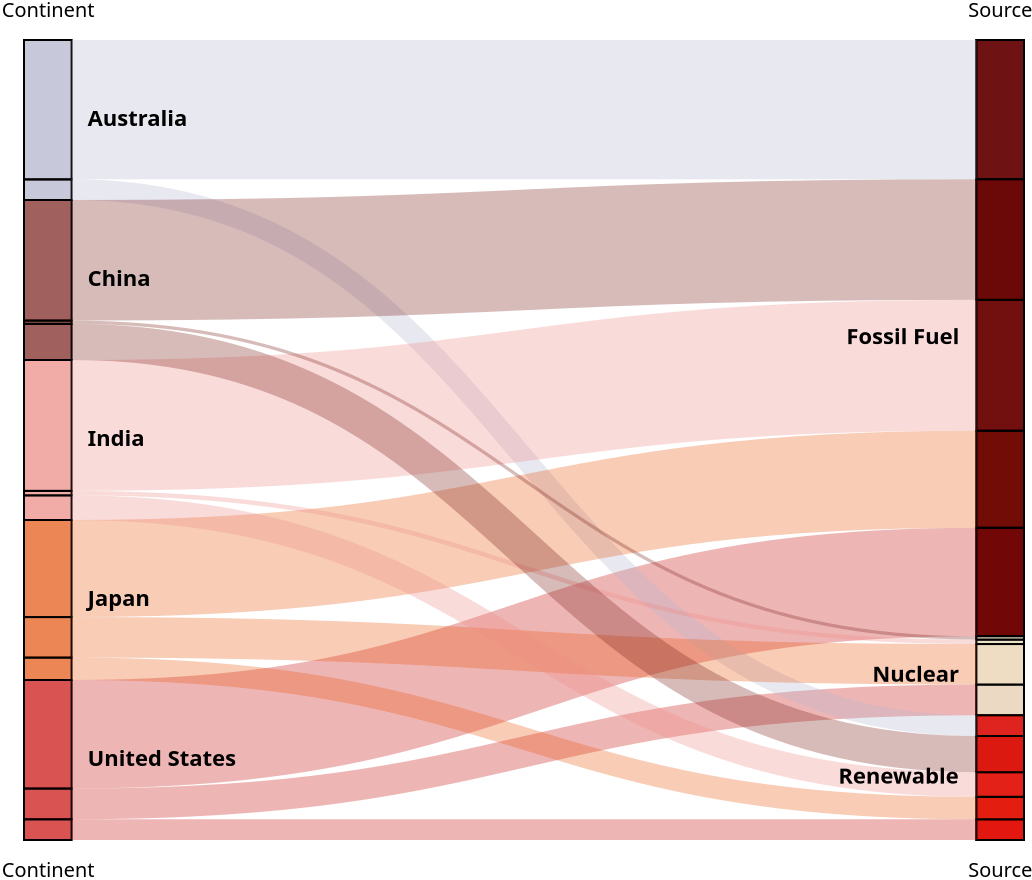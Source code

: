 {
    "$schema": "https://vega.github.io/schema/vega/v3.0.json",
    "height": 400,
    "width": 500,
    "data": [
      {
        "name": "rawData",
        "values": [
          {
            "continent": "United States",
            "status": "Renewable",
            "number": 12.95,
            "stk1": "United",
            "stk2": "Renewable",
            "size": 12.95
          },
          {
            "continent": "United States",
            "status": "Nuclear",
            "number": 19.23,
            "stk1": "United States",
            "stk2": "Nuclear",
            "size": 19.23
          },
          {
            "continent": "United States",
            "status": "Fossil Fuel",
            "number": 67.82,
            "stk1": "United States",
            "stk2": "Fossil Fuel",
            "size": 67.82
          },
  
  
  
  
  
          {
            "continent": "Australia",
            "status": "Renewable",
            "number": 12.95,
            "stk1": "Australia",
            "stk2": "Renewable",
            "size": 12.95
          },
          {
            "continent": "Australia",
            "status": "Nuclear",
            "number": 0,
            "stk1": "Australia",
            "stk2": "Nuclear",
            "size": 0
          },
          {
            "continent": "Australia",
            "status": "Fossil Fuel",
            "number": 87.05,
            "stk1": "Australia",
            "stk2": "Fossil Fuel",
            "size": 87.05
          },
  
          
  
  
  
  
          {
            "continent": "Japan",
            "status": "Renewable",
            "number": 14.03,
            "stk1": "Japan",
            "stk2": "Renewable",
            "size": 14.03
          },
          {
            "continent": "Japan",
            "status": "Nuclear",
            "number": 25.30,
            "stk1": "Nuclear",
            "stk2": "Renewable",
            "size": 25.30
          },
          {
            "continent": "Japan",
            "status": "Fossil Fuel",
            "number": 60.67,
            "stk1": "Japan",
            "stk2": "Fossil Fuel",
            "size": 60.67
          },
  
  
  
  
  
  
  
          {
            "continent": "India",
            "status": "Renewable",
            "number": 15.41,
            "stk1": "India",
            "stk2": "Renewable",
            "size": 15.41
          },
          {
            "continent": "India",
            "status": "Nuclear",
            "number": 2.8,
            "stk1": "India",
            "stk2": "Nuclear",
            "size": 2.8
          },
          {
            "continent": "India",
            "status": "Fossil Fuel",
            "number": 81.79,
            "stk1": "India",
            "stk2": "Fossil Fuel",
            "size": 81.79
          },
  
  
  
  
  
  
  
          {
            "continent": "China",
            "status": "Renewable",
            "number": 22.61,
            "stk1": "China",
            "stk2": "Renewable",
            "size": 22.61
          },
          {
            "continent": "China",
            "status": "Nuclear",
            "number": 2.05,
            "stk1": "China",
            "stk2": "Nuclear",
            "size": 2.05
          },
          {
            "continent": "China",
            "status": "Fossil Fuel",
            "number": 75.34,
            "stk1": "China",
            "stk2": "Fossil Fuel",
            "size": 75.34
          }
        ],
        "transform": [
          {"type": "formula", "expr": "datum['continent']", "as": "stk1"},
          {"type": "formula", "expr": "datum.status", "as": "stk2"},
          {"type": "formula", "expr": "datum.number", "as": "size"}
        ]
      },
      {
        "name": "nodes",
        "source": "rawData",
        "transform": [
          {"type": "formula", "expr": "datum.stk1+datum.stk2", "as": "key"},
          {"type": "fold", "fields": ["stk1", "stk2"], "as": ["stack", "grpId"]},
          {
            "type": "formula",
            "expr": "datum.stack == 'stk1' ? datum.stk1+' '+datum.stk2 : datum.stk2+' '+datum.stk1",
            "as": "sortField"
          },
          {
            "type": "stack",
            "groupby": ["stack"],
            "sort": {"field": "sortField", "order": "descending"},
            "field": "size"
          },
          {"type": "formula", "expr": "(datum.y0+datum.y1)/2", "as": "yc"}
        ]
      },
      {
        "name": "groups",
        "source": "nodes",
        "transform": [
          {
            "type": "aggregate",
            "groupby": ["stack", "grpId"],
            "fields": ["size"],
            "ops": ["sum"],
            "as": ["total"]
          },
          {
            "type": "stack",
            "groupby": ["stack"],
            "sort": {"field": "grpId", "order": "descending"},
            "field": "total"
          },
          {"type": "formula", "expr": "scale('y', datum.y0)", "as": "scaledY0"},
          {"type": "formula", "expr": "scale('y', datum.y1)", "as": "scaledY1"},
          {
            "type": "formula",
            "expr": "datum.stack == 'stk1'",
            "as": "rightLabel"
          },
          {
            "type": "formula",
            "expr": "datum.total/domain('y')[1]",
            "as": "percentage"
          }
        ]
      },
      {
        "name": "destinationNodes",
        "source": "nodes",
        "transform": [{"type": "filter", "expr": "datum.stack == 'stk2'"}]
      },
      {
        "name": "edges",
        "source": "nodes",
        "transform": [
          {"type": "filter", "expr": "datum.stack == 'stk1'"},
          {
            "type": "lookup",
            "from": "destinationNodes",
            "key": "key",
            "fields": ["key"],
            "as": ["target"]
          },
          {
            "type": "linkpath",
            "orient": "horizontal",
            "shape": "diagonal",
            "sourceY": {"expr": "scale('y', datum.yc)"},
            "sourceX": {"expr": "scale('x', 'stk1') + bandwidth('x')"},
            "targetY": {"expr": "scale('y', datum.target.yc)"},
            "targetX": {"expr": "scale('x', 'stk2')"}
          },
          {
            "type": "formula",
            "expr": "range('y')[0]-scale('y', datum.size)",
            "as": "strokeWidth"
          },
          {
            "type": "formula",
            "expr": "datum.size/domain('y')[1]",
            "as": "percentage"
          }
        ]
      }
    ],
    "scales": [
      {
        "name": "x",
        "type": "band",
        "range": "width",
        "domain": ["stk1", "stk2"],
        "paddingOuter": 0.0,
        "paddingInner": 0.95
      },
      {
        "name": "y",
        "type": "linear",
        "range": "height",
        "domain": {"data": "nodes", "field": "y1"}
      },
      {
        "name": "stackNames",
        "type": "ordinal",
        "range": ["Continent", "Source"],
        "domain": ["stk1", "stk2"]
      },
      {
        "name": "color",
        "type": "ordinal",
        "domain": ["Renewable", "Nuclear", "Fossil Fuel"],
        "range": ["#e3120b", "#efe8d1", "#660000"]
      },
      {
        "name": "color_outcome",
        "type": "ordinal",
        "domain": ["Australia", "China", "India", "Japan", "United States"],
        "range": ["#b3b3cc", "#7a1f1a", "#ed8b85", "#e6550d", "#c90c0c"]
      }
    ],
    "axes": [
      {
        "orient": "bottom",
        "scale": "x",
        "domain": false,
        "ticks": false,
        "labelPadding": 10,
        "encode": {
          "labels": {
            "update": {
              "text": {
                "scale": "stackNames",
                "field": "value",
                "fontWeight": "bold",
                "fontSize": 100
                
              }
            }
          }
        }
      },
      {
        "orient": "top",
        "scale": "x",
        "domain": false,
        "ticks": false,
        "labelPadding": 10,
        "encode": {
          "labels": {
            "update": {
              "text": {
                "scale": "stackNames",
                "field": "value",
                "fontWeight": "light",
                "fontSize": 10
              }
            }
          }
        }
      },
      {
        "orient": "left",
        "scale": "y",
        "labels": false,
        "domain": false,
        "ticks": false
      }
    ],
    "marks": [
      {
        "type": "rect",
        "from": {"data": "nodes"},
        "encode": {
          "enter": {
            "stroke": {"value": "#000"},
            "fill": {"scale": "color_outcome", "field": "stk1"},
            "fillOpacity": {"value": 0.7},
            "strokeWidth": {"value": 1},
            "width": {"scale": "x", "band": 1},
            "x": {"scale": "x", "field": "stack"},
            "y": {"field": "y0", "scale": "y"},
            "y2": {"field": "y1", "scale": "y"}
          }
        }
      },
      {
        "type": "rect",
        "from": {"data": "destinationNodes"},
        "encode": {
          "enter": {
            "stroke": {"value": "#000"},
            "fill": {"scale": "color", "field": "stk2"},
            "fillOpacity": {"value": 0.9},
            "strokeWidth": {"value": 1},
            "width": {"scale": "x", "band": 1},
            "x": {"scale": "x", "field": "stack"},
            "y": {"field": "y0", "scale": "y"},
            "y2": {"field": "y1", "scale": "y"}
          }
        }
      },
      {
        "type": "path",
        "name": "edgeMark",
        "from": {"data": "edges"},
        "clip": true,
        "encode": {
          "update": {
            "stroke": [{"scale": "color_outcome", "field": "stk1"}],
            "strokeWidth": {"field": "strokeWidth"},
            "path": {"field": "path"},
            "strokeOpacity": {
              "signal": " (groupHover.stk1 == datum.stk1 || groupHover.stk2 == datum.stk2) ? 0.9 : 0.3"
            },
            "zindex": {
              "signal": "(groupHover.stk1 == datum.stk1 || groupHover.stk2 == datum.stk2) ? 1 : 0"
            },
            "tooltip": {
              "signal": "datum.stk1 + ' → ' + datum.stk2 + '    ' + format(datum.size, ',.0f') + '%'"
            }
          },
          "hover": {"strokeOpacity": {"value": 1}}
        }
      },
      {
        "type": "text",
        "from": {"data": "groups"},
        "interactive": false,
        "encode": {
          "update": {
            "x": {
              "signal": "scale('x', datum.stack) + (datum.rightLabel ? bandwidth('x') + 8 : -8)"
            },
            "yc": {"signal": "(datum.scaledY0 + datum.scaledY1)/2"},
            "align": {"signal": "datum.rightLabel ? 'left' : 'right'"},
            "baseline": {"value": "middle"},
            "fontWeight": {"value": "bold"},
            "text": {
              "signal": "abs(datum.scaledY0-datum.scaledY1) > 13 ? datum.grpId : ''"
            }
          }
        }
      }
    ],
    "signals": [
      {
        "name": "groupHover",
        "value": {},
        "on": [
          {
            "events": "@groupMark:mouseover",
            "update": "{stk1:datum.stack=='stk1' && datum.grpId, stk2:datum.stack=='stk2' && datum.grpId}"
          },
          {"events": "mouseout", "update": "{}"}
        ]
      }
    ],
    "config": {}
  }